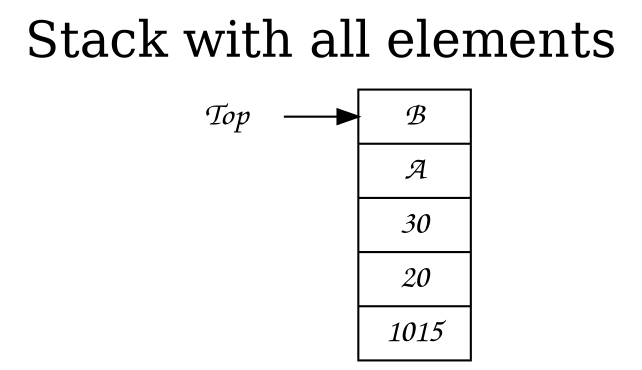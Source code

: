 // Stack Visualization
digraph {
	graph [fontsize=24 label="Stack with all elements" labelloc=t rankdir=LR]
	node [fontname="Comic Sans MS" fontsize=16 shape=rectangle]
	top_label [label=Top shape=plaintext]
	stack [label="<top> B | A | 30 | 20 | 1015" shape=record]
	top_label -> stack:top
}
